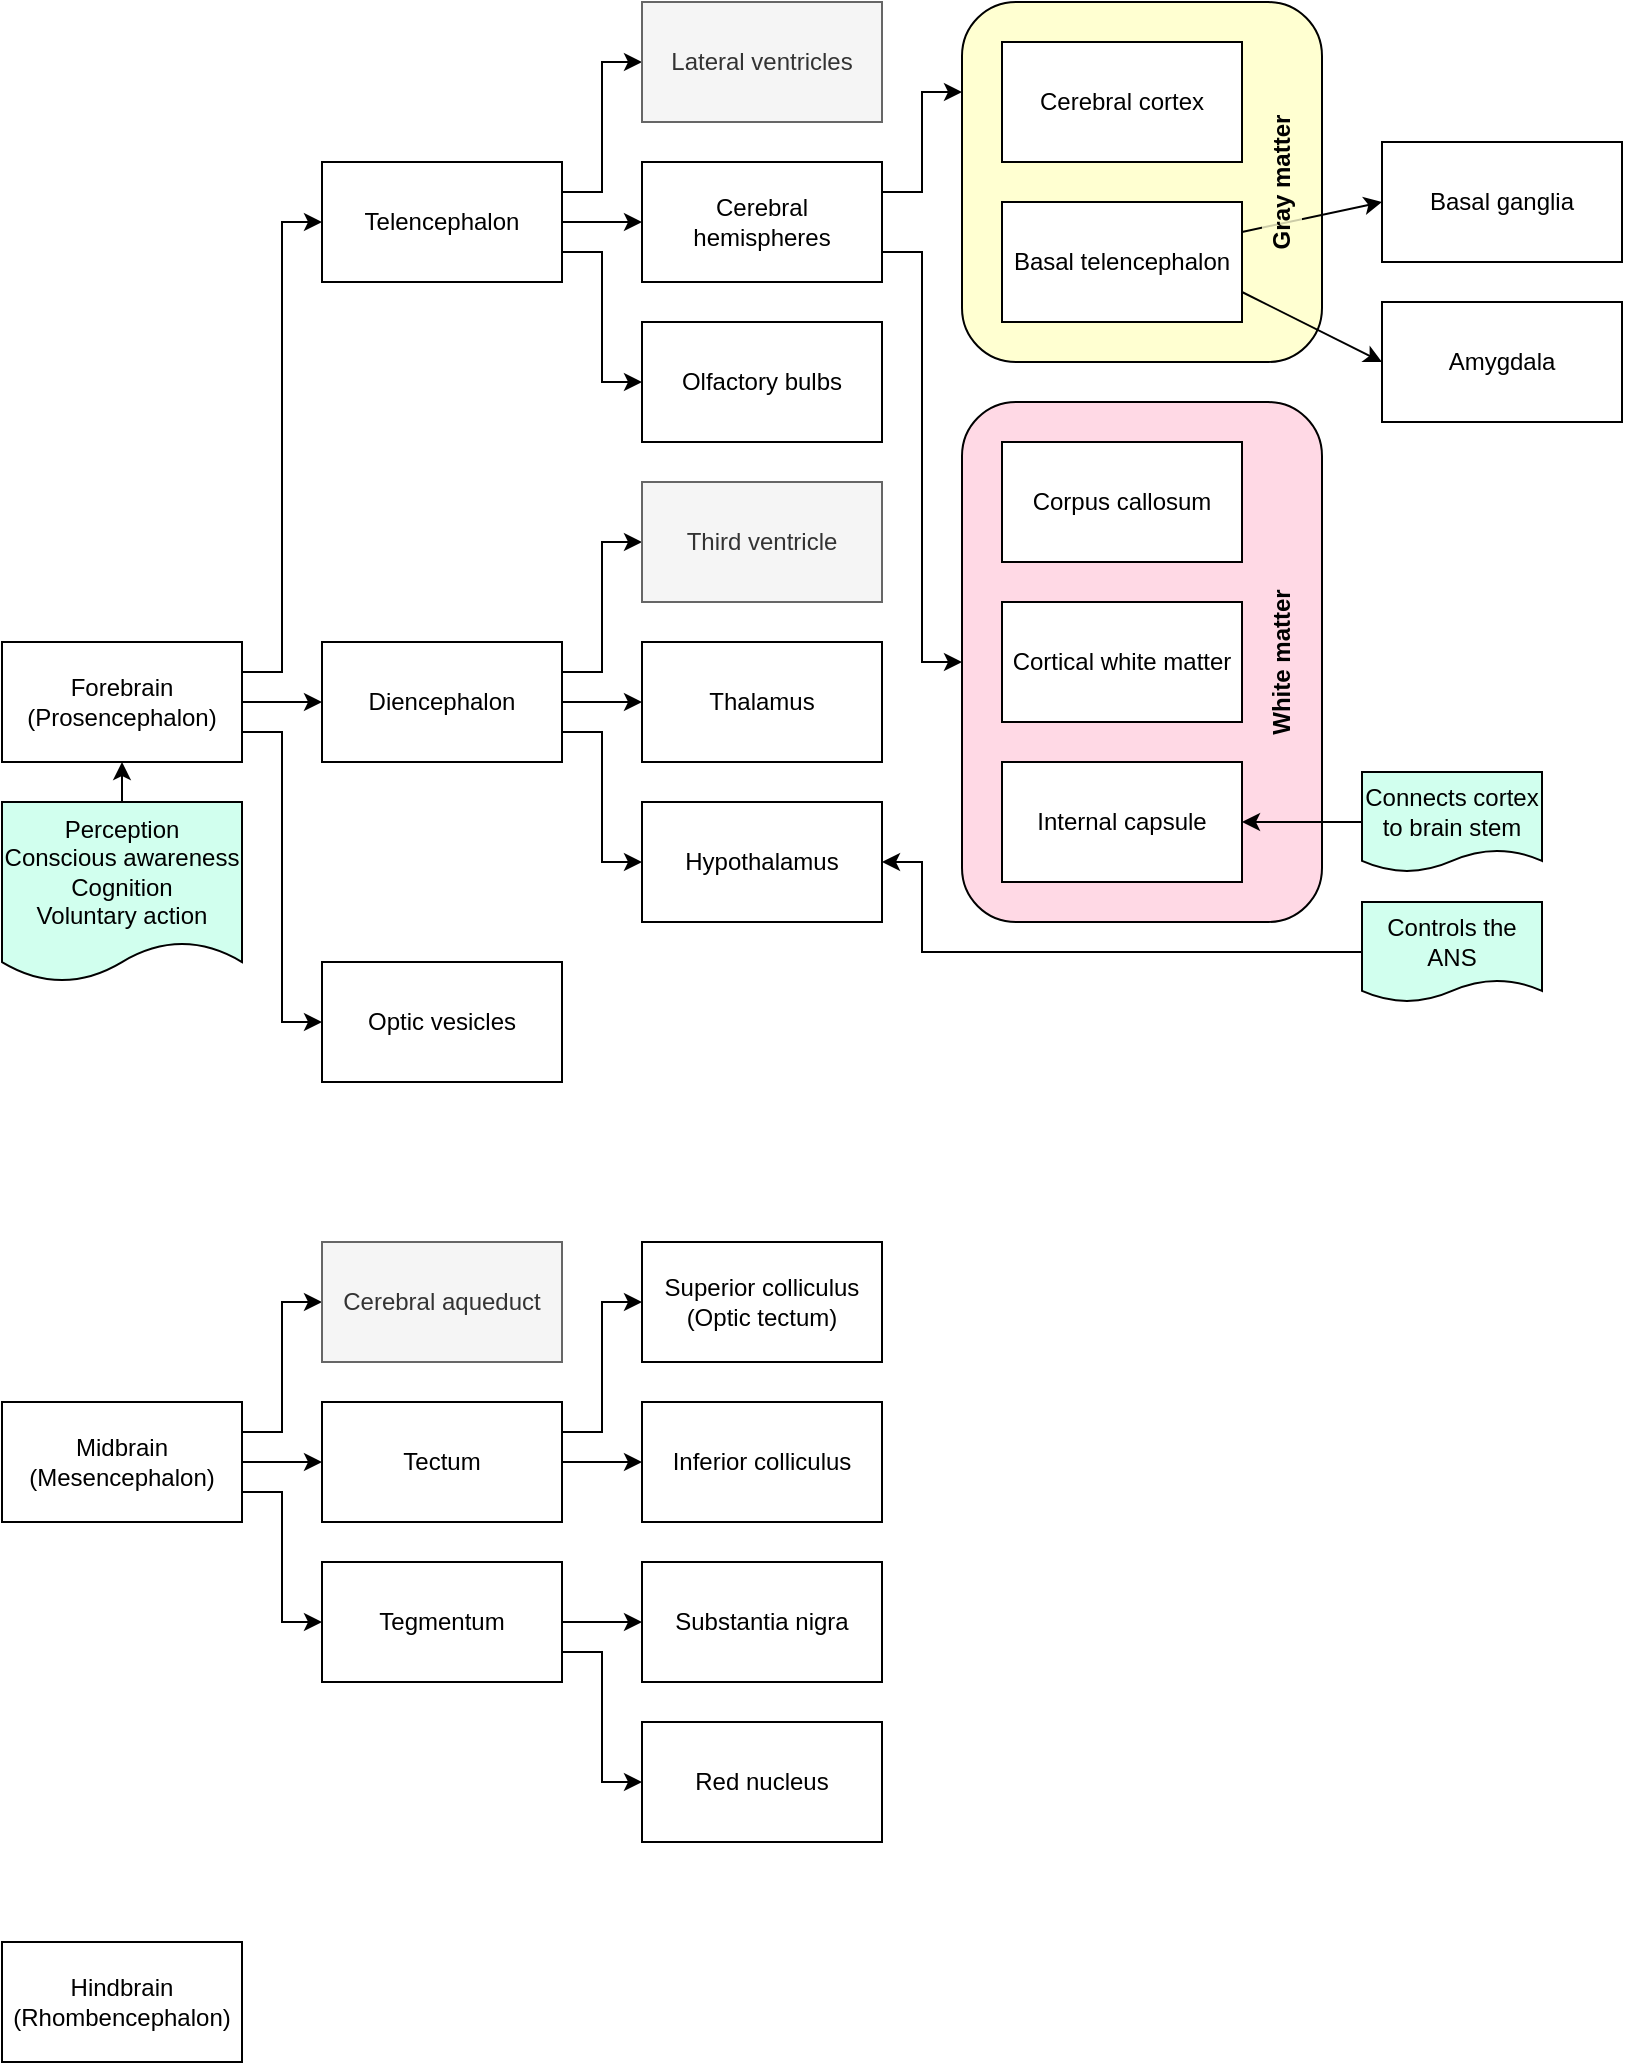 <mxfile version="14.6.13" type="device"><diagram id="UIHEu_qYvkaqS5a8Bi2S" name="Page-1"><mxGraphModel dx="630" dy="1010" grid="1" gridSize="10" guides="1" tooltips="1" connect="1" arrows="1" fold="1" page="1" pageScale="1" pageWidth="1600" pageHeight="1200" math="0" shadow="0"><root><mxCell id="0"/><mxCell id="1" parent="0"/><mxCell id="MT755gVqdw-0-8D8v6wK-19" value="" style="rounded=1;whiteSpace=wrap;html=1;fillColor=#FFFFD1;" vertex="1" parent="1"><mxGeometry x="760" y="20" width="180" height="180" as="geometry"/></mxCell><mxCell id="MT755gVqdw-0-8D8v6wK-18" value="" style="rounded=1;whiteSpace=wrap;html=1;fillColor=#FFD9E5;" vertex="1" parent="1"><mxGeometry x="760" y="220" width="180" height="260" as="geometry"/></mxCell><mxCell id="MT755gVqdw-0-8D8v6wK-20" style="edgeStyle=orthogonalEdgeStyle;rounded=0;orthogonalLoop=1;jettySize=auto;html=1;exitX=1;exitY=0.5;exitDx=0;exitDy=0;entryX=0;entryY=0.5;entryDx=0;entryDy=0;" edge="1" parent="1" source="MT755gVqdw-0-8D8v6wK-1" target="MT755gVqdw-0-8D8v6wK-5"><mxGeometry relative="1" as="geometry"/></mxCell><mxCell id="MT755gVqdw-0-8D8v6wK-21" style="edgeStyle=orthogonalEdgeStyle;rounded=0;orthogonalLoop=1;jettySize=auto;html=1;exitX=1;exitY=0.25;exitDx=0;exitDy=0;entryX=0;entryY=0.5;entryDx=0;entryDy=0;" edge="1" parent="1" source="MT755gVqdw-0-8D8v6wK-1" target="MT755gVqdw-0-8D8v6wK-4"><mxGeometry relative="1" as="geometry"/></mxCell><mxCell id="MT755gVqdw-0-8D8v6wK-22" style="edgeStyle=orthogonalEdgeStyle;rounded=0;orthogonalLoop=1;jettySize=auto;html=1;exitX=1;exitY=0.75;exitDx=0;exitDy=0;entryX=0;entryY=0.5;entryDx=0;entryDy=0;" edge="1" parent="1" source="MT755gVqdw-0-8D8v6wK-1" target="MT755gVqdw-0-8D8v6wK-6"><mxGeometry relative="1" as="geometry"/></mxCell><mxCell id="MT755gVqdw-0-8D8v6wK-1" value="Forebrain&lt;br&gt;(Prosencephalon)" style="rounded=0;whiteSpace=wrap;html=1;" vertex="1" parent="1"><mxGeometry x="280" y="340" width="120" height="60" as="geometry"/></mxCell><mxCell id="MT755gVqdw-0-8D8v6wK-60" style="edgeStyle=orthogonalEdgeStyle;rounded=0;orthogonalLoop=1;jettySize=auto;html=1;exitX=1;exitY=0.25;exitDx=0;exitDy=0;entryX=0;entryY=0.5;entryDx=0;entryDy=0;strokeWidth=1;" edge="1" parent="1" source="MT755gVqdw-0-8D8v6wK-2" target="MT755gVqdw-0-8D8v6wK-51"><mxGeometry relative="1" as="geometry"/></mxCell><mxCell id="MT755gVqdw-0-8D8v6wK-61" style="edgeStyle=orthogonalEdgeStyle;rounded=0;orthogonalLoop=1;jettySize=auto;html=1;exitX=1;exitY=0.5;exitDx=0;exitDy=0;entryX=0;entryY=0.5;entryDx=0;entryDy=0;strokeWidth=1;" edge="1" parent="1" source="MT755gVqdw-0-8D8v6wK-2" target="MT755gVqdw-0-8D8v6wK-50"><mxGeometry relative="1" as="geometry"/></mxCell><mxCell id="MT755gVqdw-0-8D8v6wK-62" style="edgeStyle=orthogonalEdgeStyle;rounded=0;orthogonalLoop=1;jettySize=auto;html=1;exitX=1;exitY=0.75;exitDx=0;exitDy=0;entryX=0;entryY=0.5;entryDx=0;entryDy=0;strokeWidth=1;" edge="1" parent="1" source="MT755gVqdw-0-8D8v6wK-2" target="MT755gVqdw-0-8D8v6wK-49"><mxGeometry relative="1" as="geometry"/></mxCell><mxCell id="MT755gVqdw-0-8D8v6wK-2" value="Midbrain&lt;br&gt;(Mesencephalon)" style="rounded=0;whiteSpace=wrap;html=1;" vertex="1" parent="1"><mxGeometry x="280" y="720" width="120" height="60" as="geometry"/></mxCell><mxCell id="MT755gVqdw-0-8D8v6wK-3" value="Hindbrain&lt;br&gt;(Rhombencephalon)" style="rounded=0;whiteSpace=wrap;html=1;" vertex="1" parent="1"><mxGeometry x="280" y="990" width="120" height="60" as="geometry"/></mxCell><mxCell id="MT755gVqdw-0-8D8v6wK-26" style="edgeStyle=orthogonalEdgeStyle;rounded=0;orthogonalLoop=1;jettySize=auto;html=1;exitX=1;exitY=0.5;exitDx=0;exitDy=0;entryX=0;entryY=0.5;entryDx=0;entryDy=0;" edge="1" parent="1" source="MT755gVqdw-0-8D8v6wK-4" target="MT755gVqdw-0-8D8v6wK-7"><mxGeometry relative="1" as="geometry"/></mxCell><mxCell id="MT755gVqdw-0-8D8v6wK-27" style="edgeStyle=orthogonalEdgeStyle;rounded=0;orthogonalLoop=1;jettySize=auto;html=1;exitX=1;exitY=0.75;exitDx=0;exitDy=0;entryX=0;entryY=0.5;entryDx=0;entryDy=0;" edge="1" parent="1" source="MT755gVqdw-0-8D8v6wK-4" target="MT755gVqdw-0-8D8v6wK-8"><mxGeometry relative="1" as="geometry"/></mxCell><mxCell id="MT755gVqdw-0-8D8v6wK-28" style="edgeStyle=orthogonalEdgeStyle;rounded=0;orthogonalLoop=1;jettySize=auto;html=1;exitX=1;exitY=0.25;exitDx=0;exitDy=0;entryX=0;entryY=0.5;entryDx=0;entryDy=0;" edge="1" parent="1" source="MT755gVqdw-0-8D8v6wK-4" target="MT755gVqdw-0-8D8v6wK-9"><mxGeometry relative="1" as="geometry"/></mxCell><mxCell id="MT755gVqdw-0-8D8v6wK-4" value="Telencephalon" style="rounded=0;whiteSpace=wrap;html=1;" vertex="1" parent="1"><mxGeometry x="440" y="100" width="120" height="60" as="geometry"/></mxCell><mxCell id="MT755gVqdw-0-8D8v6wK-23" style="edgeStyle=orthogonalEdgeStyle;rounded=0;orthogonalLoop=1;jettySize=auto;html=1;exitX=1;exitY=0.5;exitDx=0;exitDy=0;entryX=0;entryY=0.5;entryDx=0;entryDy=0;" edge="1" parent="1" source="MT755gVqdw-0-8D8v6wK-5" target="MT755gVqdw-0-8D8v6wK-11"><mxGeometry relative="1" as="geometry"/></mxCell><mxCell id="MT755gVqdw-0-8D8v6wK-24" style="edgeStyle=orthogonalEdgeStyle;rounded=0;orthogonalLoop=1;jettySize=auto;html=1;exitX=1;exitY=0.25;exitDx=0;exitDy=0;entryX=0;entryY=0.5;entryDx=0;entryDy=0;" edge="1" parent="1" source="MT755gVqdw-0-8D8v6wK-5" target="MT755gVqdw-0-8D8v6wK-10"><mxGeometry relative="1" as="geometry"/></mxCell><mxCell id="MT755gVqdw-0-8D8v6wK-25" style="edgeStyle=orthogonalEdgeStyle;rounded=0;orthogonalLoop=1;jettySize=auto;html=1;exitX=1;exitY=0.75;exitDx=0;exitDy=0;entryX=0;entryY=0.5;entryDx=0;entryDy=0;" edge="1" parent="1" source="MT755gVqdw-0-8D8v6wK-5" target="MT755gVqdw-0-8D8v6wK-12"><mxGeometry relative="1" as="geometry"/></mxCell><mxCell id="MT755gVqdw-0-8D8v6wK-5" value="Diencephalon" style="rounded=0;whiteSpace=wrap;html=1;" vertex="1" parent="1"><mxGeometry x="440" y="340" width="120" height="60" as="geometry"/></mxCell><mxCell id="MT755gVqdw-0-8D8v6wK-6" value="Optic vesicles" style="rounded=0;whiteSpace=wrap;html=1;" vertex="1" parent="1"><mxGeometry x="440" y="500" width="120" height="60" as="geometry"/></mxCell><mxCell id="MT755gVqdw-0-8D8v6wK-32" style="edgeStyle=orthogonalEdgeStyle;rounded=0;orthogonalLoop=1;jettySize=auto;html=1;exitX=1;exitY=0.25;exitDx=0;exitDy=0;entryX=0;entryY=0.25;entryDx=0;entryDy=0;" edge="1" parent="1" source="MT755gVqdw-0-8D8v6wK-7" target="MT755gVqdw-0-8D8v6wK-19"><mxGeometry relative="1" as="geometry"/></mxCell><mxCell id="MT755gVqdw-0-8D8v6wK-33" style="edgeStyle=orthogonalEdgeStyle;rounded=0;orthogonalLoop=1;jettySize=auto;html=1;exitX=1;exitY=0.75;exitDx=0;exitDy=0;entryX=0;entryY=0.5;entryDx=0;entryDy=0;" edge="1" parent="1" source="MT755gVqdw-0-8D8v6wK-7" target="MT755gVqdw-0-8D8v6wK-18"><mxGeometry relative="1" as="geometry"/></mxCell><mxCell id="MT755gVqdw-0-8D8v6wK-7" value="Cerebral hemispheres" style="rounded=0;whiteSpace=wrap;html=1;" vertex="1" parent="1"><mxGeometry x="600" y="100" width="120" height="60" as="geometry"/></mxCell><mxCell id="MT755gVqdw-0-8D8v6wK-8" value="Olfactory bulbs" style="rounded=0;whiteSpace=wrap;html=1;" vertex="1" parent="1"><mxGeometry x="600" y="180" width="120" height="60" as="geometry"/></mxCell><mxCell id="MT755gVqdw-0-8D8v6wK-9" value="Lateral ventricles" style="rounded=0;whiteSpace=wrap;html=1;fillColor=#f5f5f5;strokeColor=#666666;fontColor=#333333;" vertex="1" parent="1"><mxGeometry x="600" y="20" width="120" height="60" as="geometry"/></mxCell><mxCell id="MT755gVqdw-0-8D8v6wK-10" value="Third ventricle" style="rounded=0;whiteSpace=wrap;html=1;fillColor=#f5f5f5;strokeColor=#666666;fontColor=#333333;" vertex="1" parent="1"><mxGeometry x="600" y="260" width="120" height="60" as="geometry"/></mxCell><mxCell id="MT755gVqdw-0-8D8v6wK-11" value="Thalamus" style="rounded=0;whiteSpace=wrap;html=1;" vertex="1" parent="1"><mxGeometry x="600" y="340" width="120" height="60" as="geometry"/></mxCell><mxCell id="MT755gVqdw-0-8D8v6wK-12" value="Hypothalamus" style="rounded=0;whiteSpace=wrap;html=1;" vertex="1" parent="1"><mxGeometry x="600" y="420" width="120" height="60" as="geometry"/></mxCell><mxCell id="MT755gVqdw-0-8D8v6wK-13" value="Cerebral cortex" style="rounded=0;whiteSpace=wrap;html=1;" vertex="1" parent="1"><mxGeometry x="780" y="40" width="120" height="60" as="geometry"/></mxCell><mxCell id="MT755gVqdw-0-8D8v6wK-45" style="rounded=0;orthogonalLoop=1;jettySize=auto;html=1;exitX=1;exitY=0.25;exitDx=0;exitDy=0;entryX=0;entryY=0.5;entryDx=0;entryDy=0;" edge="1" parent="1" source="MT755gVqdw-0-8D8v6wK-14" target="MT755gVqdw-0-8D8v6wK-43"><mxGeometry relative="1" as="geometry"/></mxCell><mxCell id="MT755gVqdw-0-8D8v6wK-46" style="rounded=0;orthogonalLoop=1;jettySize=auto;html=1;exitX=1;exitY=0.75;exitDx=0;exitDy=0;entryX=0;entryY=0.5;entryDx=0;entryDy=0;" edge="1" parent="1" source="MT755gVqdw-0-8D8v6wK-14" target="MT755gVqdw-0-8D8v6wK-44"><mxGeometry relative="1" as="geometry"/></mxCell><mxCell id="MT755gVqdw-0-8D8v6wK-14" value="Basal telencephalon" style="rounded=0;whiteSpace=wrap;html=1;" vertex="1" parent="1"><mxGeometry x="780" y="120" width="120" height="60" as="geometry"/></mxCell><mxCell id="MT755gVqdw-0-8D8v6wK-15" value="Corpus callosum" style="rounded=0;whiteSpace=wrap;html=1;" vertex="1" parent="1"><mxGeometry x="780" y="240" width="120" height="60" as="geometry"/></mxCell><mxCell id="MT755gVqdw-0-8D8v6wK-16" value="Cortical white matter" style="rounded=0;whiteSpace=wrap;html=1;" vertex="1" parent="1"><mxGeometry x="780" y="320" width="120" height="60" as="geometry"/></mxCell><mxCell id="MT755gVqdw-0-8D8v6wK-17" value="Internal capsule" style="rounded=0;whiteSpace=wrap;html=1;" vertex="1" parent="1"><mxGeometry x="780" y="400" width="120" height="60" as="geometry"/></mxCell><mxCell id="MT755gVqdw-0-8D8v6wK-34" value="Gray matter" style="text;html=1;strokeColor=none;align=center;verticalAlign=middle;whiteSpace=wrap;rounded=0;fontStyle=1;rotation=-90;fillColor=#FFFFD1CC;" vertex="1" parent="1"><mxGeometry x="870" y="100" width="100" height="20" as="geometry"/></mxCell><mxCell id="MT755gVqdw-0-8D8v6wK-35" value="White matter" style="text;html=1;strokeColor=none;fillColor=none;align=center;verticalAlign=middle;whiteSpace=wrap;rounded=0;fontStyle=1;rotation=-90;" vertex="1" parent="1"><mxGeometry x="870" y="340" width="100" height="20" as="geometry"/></mxCell><mxCell id="MT755gVqdw-0-8D8v6wK-39" style="edgeStyle=orthogonalEdgeStyle;rounded=0;orthogonalLoop=1;jettySize=auto;html=1;exitX=0.5;exitY=0;exitDx=0;exitDy=0;entryX=0.5;entryY=1;entryDx=0;entryDy=0;" edge="1" parent="1" source="MT755gVqdw-0-8D8v6wK-36" target="MT755gVqdw-0-8D8v6wK-1"><mxGeometry relative="1" as="geometry"/></mxCell><mxCell id="MT755gVqdw-0-8D8v6wK-36" value="Perception&lt;br&gt;Conscious awareness&lt;br&gt;Cognition&lt;br&gt;Voluntary action" style="shape=document;whiteSpace=wrap;html=1;boundedLbl=1;fillColor=#D1FFEE;size=0.222;" vertex="1" parent="1"><mxGeometry x="280" y="420" width="120" height="90" as="geometry"/></mxCell><mxCell id="MT755gVqdw-0-8D8v6wK-41" style="edgeStyle=orthogonalEdgeStyle;rounded=0;orthogonalLoop=1;jettySize=auto;html=1;exitX=0;exitY=0.5;exitDx=0;exitDy=0;" edge="1" parent="1" source="MT755gVqdw-0-8D8v6wK-40" target="MT755gVqdw-0-8D8v6wK-17"><mxGeometry relative="1" as="geometry"/></mxCell><mxCell id="MT755gVqdw-0-8D8v6wK-40" value="Connects cortex to brain stem" style="shape=document;whiteSpace=wrap;html=1;boundedLbl=1;fillColor=#D1FFEE;size=0.222;" vertex="1" parent="1"><mxGeometry x="960" y="405" width="90" height="50" as="geometry"/></mxCell><mxCell id="MT755gVqdw-0-8D8v6wK-43" value="Basal ganglia" style="rounded=0;whiteSpace=wrap;html=1;" vertex="1" parent="1"><mxGeometry x="970" y="90" width="120" height="60" as="geometry"/></mxCell><mxCell id="MT755gVqdw-0-8D8v6wK-44" value="Amygdala" style="rounded=0;whiteSpace=wrap;html=1;" vertex="1" parent="1"><mxGeometry x="970" y="170" width="120" height="60" as="geometry"/></mxCell><mxCell id="MT755gVqdw-0-8D8v6wK-48" style="edgeStyle=orthogonalEdgeStyle;rounded=0;orthogonalLoop=1;jettySize=auto;html=1;exitX=0;exitY=0.5;exitDx=0;exitDy=0;entryX=1;entryY=0.5;entryDx=0;entryDy=0;strokeWidth=1;" edge="1" parent="1" source="MT755gVqdw-0-8D8v6wK-47" target="MT755gVqdw-0-8D8v6wK-12"><mxGeometry relative="1" as="geometry"><Array as="points"><mxPoint x="740" y="495"/><mxPoint x="740" y="450"/></Array></mxGeometry></mxCell><mxCell id="MT755gVqdw-0-8D8v6wK-47" value="Controls the ANS" style="shape=document;whiteSpace=wrap;html=1;boundedLbl=1;fillColor=#D1FFEE;size=0.222;" vertex="1" parent="1"><mxGeometry x="960" y="470" width="90" height="50" as="geometry"/></mxCell><mxCell id="MT755gVqdw-0-8D8v6wK-56" style="edgeStyle=orthogonalEdgeStyle;rounded=0;orthogonalLoop=1;jettySize=auto;html=1;exitX=1;exitY=0.5;exitDx=0;exitDy=0;strokeWidth=1;" edge="1" parent="1" source="MT755gVqdw-0-8D8v6wK-49" target="MT755gVqdw-0-8D8v6wK-54"><mxGeometry relative="1" as="geometry"/></mxCell><mxCell id="MT755gVqdw-0-8D8v6wK-57" style="edgeStyle=orthogonalEdgeStyle;rounded=0;orthogonalLoop=1;jettySize=auto;html=1;exitX=1;exitY=0.75;exitDx=0;exitDy=0;entryX=0;entryY=0.5;entryDx=0;entryDy=0;strokeWidth=1;" edge="1" parent="1" source="MT755gVqdw-0-8D8v6wK-49" target="MT755gVqdw-0-8D8v6wK-55"><mxGeometry relative="1" as="geometry"/></mxCell><mxCell id="MT755gVqdw-0-8D8v6wK-49" value="Tegmentum" style="rounded=0;whiteSpace=wrap;html=1;" vertex="1" parent="1"><mxGeometry x="440" y="800" width="120" height="60" as="geometry"/></mxCell><mxCell id="MT755gVqdw-0-8D8v6wK-58" style="edgeStyle=orthogonalEdgeStyle;rounded=0;orthogonalLoop=1;jettySize=auto;html=1;exitX=1;exitY=0.5;exitDx=0;exitDy=0;strokeWidth=1;" edge="1" parent="1" source="MT755gVqdw-0-8D8v6wK-50" target="MT755gVqdw-0-8D8v6wK-53"><mxGeometry relative="1" as="geometry"/></mxCell><mxCell id="MT755gVqdw-0-8D8v6wK-59" style="edgeStyle=orthogonalEdgeStyle;rounded=0;orthogonalLoop=1;jettySize=auto;html=1;exitX=1;exitY=0.25;exitDx=0;exitDy=0;entryX=0;entryY=0.5;entryDx=0;entryDy=0;strokeWidth=1;" edge="1" parent="1" source="MT755gVqdw-0-8D8v6wK-50" target="MT755gVqdw-0-8D8v6wK-52"><mxGeometry relative="1" as="geometry"/></mxCell><mxCell id="MT755gVqdw-0-8D8v6wK-50" value="Tectum" style="rounded=0;whiteSpace=wrap;html=1;" vertex="1" parent="1"><mxGeometry x="440" y="720" width="120" height="60" as="geometry"/></mxCell><mxCell id="MT755gVqdw-0-8D8v6wK-51" value="Cerebral aqueduct" style="rounded=0;whiteSpace=wrap;html=1;fillColor=#f5f5f5;strokeColor=#666666;fontColor=#333333;" vertex="1" parent="1"><mxGeometry x="440" y="640" width="120" height="60" as="geometry"/></mxCell><mxCell id="MT755gVqdw-0-8D8v6wK-52" value="Superior colliculus (Optic tectum)" style="rounded=0;whiteSpace=wrap;html=1;" vertex="1" parent="1"><mxGeometry x="600" y="640" width="120" height="60" as="geometry"/></mxCell><mxCell id="MT755gVqdw-0-8D8v6wK-53" value="Inferior colliculus" style="rounded=0;whiteSpace=wrap;html=1;" vertex="1" parent="1"><mxGeometry x="600" y="720" width="120" height="60" as="geometry"/></mxCell><mxCell id="MT755gVqdw-0-8D8v6wK-54" value="Substantia nigra" style="rounded=0;whiteSpace=wrap;html=1;" vertex="1" parent="1"><mxGeometry x="600" y="800" width="120" height="60" as="geometry"/></mxCell><mxCell id="MT755gVqdw-0-8D8v6wK-55" value="Red nucleus" style="rounded=0;whiteSpace=wrap;html=1;" vertex="1" parent="1"><mxGeometry x="600" y="880" width="120" height="60" as="geometry"/></mxCell></root></mxGraphModel></diagram></mxfile>